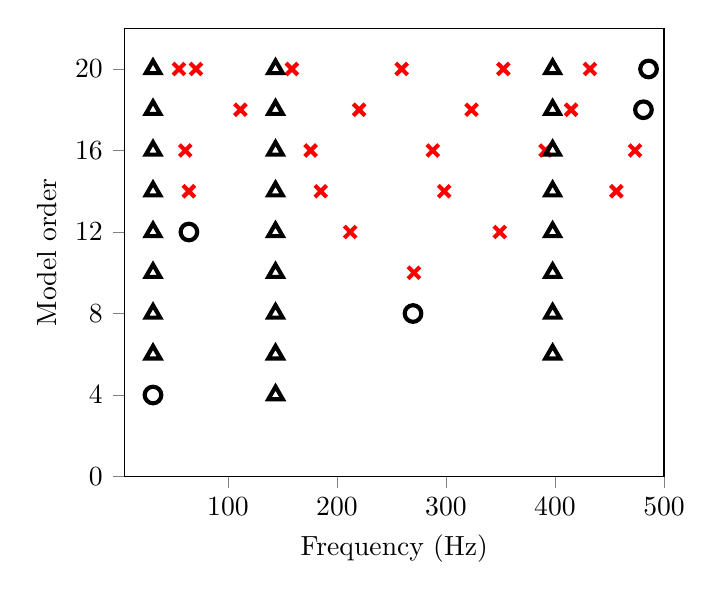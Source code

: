 % This file was created by matplotlib2tikz v0.6.13.
\begin{tikzpicture}

\begin{axis}[
xlabel={Frequency (Hz)},
ylabel={Model order},
xmin=5, xmax=500,
ymin=0, ymax=22,
xtick={0,100,200,300,400,500},
ytick={0,4,8,12,16,20},
minor xtick={},
minor ytick={},
tick align=outside,
tick pos=left,
x grid style={lightgray!92.026!black},
y grid style={lightgray!92.026!black}
]
\addplot [line width=1.5pt, red, mark=x, mark size=3, mark options={solid}, only marks, forget plot]
table {%
60.839 16
175.823 16
287.907 16
391.284 16
473.43 16
111.444 18
220.326 18
323.415 18
414.817 18
55.064 20
70.674 20
158.669 20
259.36 20
352.576 20
432.079 20
270.633 10
212.144 12
349.345 12
64.128 14
185.12 14
298.376 14
456.327 14
};
\addplot [line width=1.5pt, black, mark=*, mark size=3, mark options={solid,fill opacity=0}, only marks, forget plot]
table {%
481.122 18
31.255 4
269.764 8
485.81 20
64.198 12
};
\addplot [line width=1.5pt, black, mark=triangle, mark size=3, mark options={solid,fill opacity=0}, only marks, forget plot]
table {%
31.28 16
143.637 16
397.815 16
31.28 18
143.637 18
397.815 18
143.68 4
31.28 6
143.637 6
397.815 6
31.28 8
143.637 8
397.815 8
31.28 20
143.637 20
397.815 20
31.28 10
143.637 10
397.815 10
31.28 12
143.637 12
397.815 12
31.28 14
143.637 14
397.815 14
};


\end{axis}

\end{tikzpicture}
